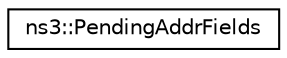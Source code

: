 digraph "Graphical Class Hierarchy"
{
 // LATEX_PDF_SIZE
  edge [fontname="Helvetica",fontsize="10",labelfontname="Helvetica",labelfontsize="10"];
  node [fontname="Helvetica",fontsize="10",shape=record];
  rankdir="LR";
  Node0 [label="ns3::PendingAddrFields",height=0.2,width=0.4,color="black", fillcolor="white", style="filled",URL="$classns3_1_1_pending_addr_fields.html",tooltip="Represent the Pending Address Specification field."];
}
